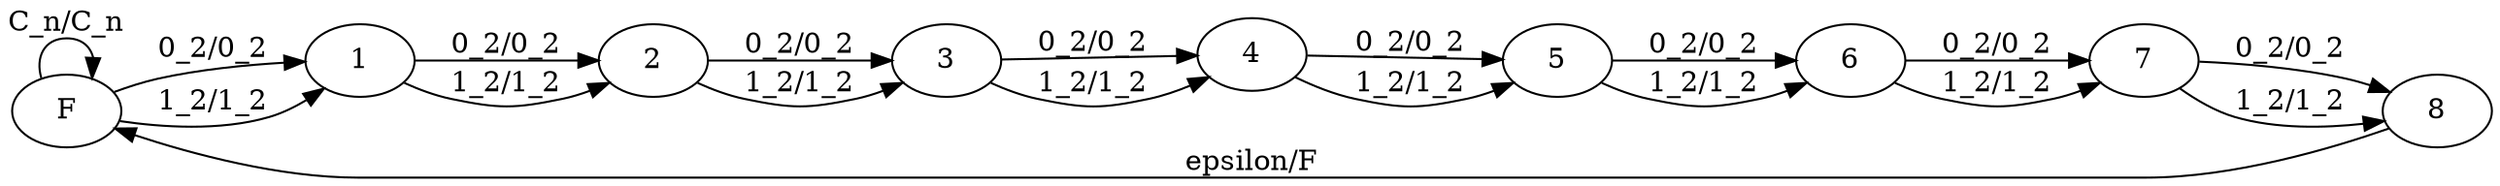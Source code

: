 digraph G {
	rankdir=LR;
	F -> F [label="C_n/C_n"];
	F -> 1 [label="0_2/0_2"];
	F -> 1 [label="1_2/1_2"];
	1 -> 2 [label="0_2/0_2"];
	1 -> 2 [label="1_2/1_2"];
	2 -> 3 [label="0_2/0_2"];
	2 -> 3 [label="1_2/1_2"];
	3 -> 4 [label="0_2/0_2"];
	3 -> 4 [label="1_2/1_2"];
	4 -> 5 [label="0_2/0_2"];
	4 -> 5 [label="1_2/1_2"];
	5 -> 6 [label="0_2/0_2"];
	5 -> 6 [label="1_2/1_2"];
	6 -> 7 [label="0_2/0_2"];
	6 -> 7 [label="1_2/1_2"];
	7 -> 8 [label="0_2/0_2"];
	7 -> 8 [label="1_2/1_2"];
	8 -> F [label="\epsilon/F"];
}